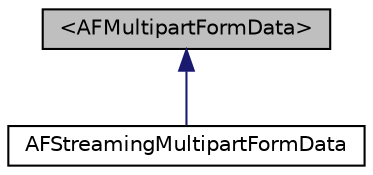 digraph "&lt;AFMultipartFormData&gt;"
{
  edge [fontname="Helvetica",fontsize="10",labelfontname="Helvetica",labelfontsize="10"];
  node [fontname="Helvetica",fontsize="10",shape=record];
  Node1 [label="\<AFMultipartFormData\>",height=0.2,width=0.4,color="black", fillcolor="grey75", style="filled" fontcolor="black"];
  Node1 -> Node2 [dir="back",color="midnightblue",fontsize="10",style="solid",fontname="Helvetica"];
  Node2 [label="AFStreamingMultipartFormData",height=0.2,width=0.4,color="black", fillcolor="white", style="filled",URL="$interface_a_f_streaming_multipart_form_data.html"];
}
